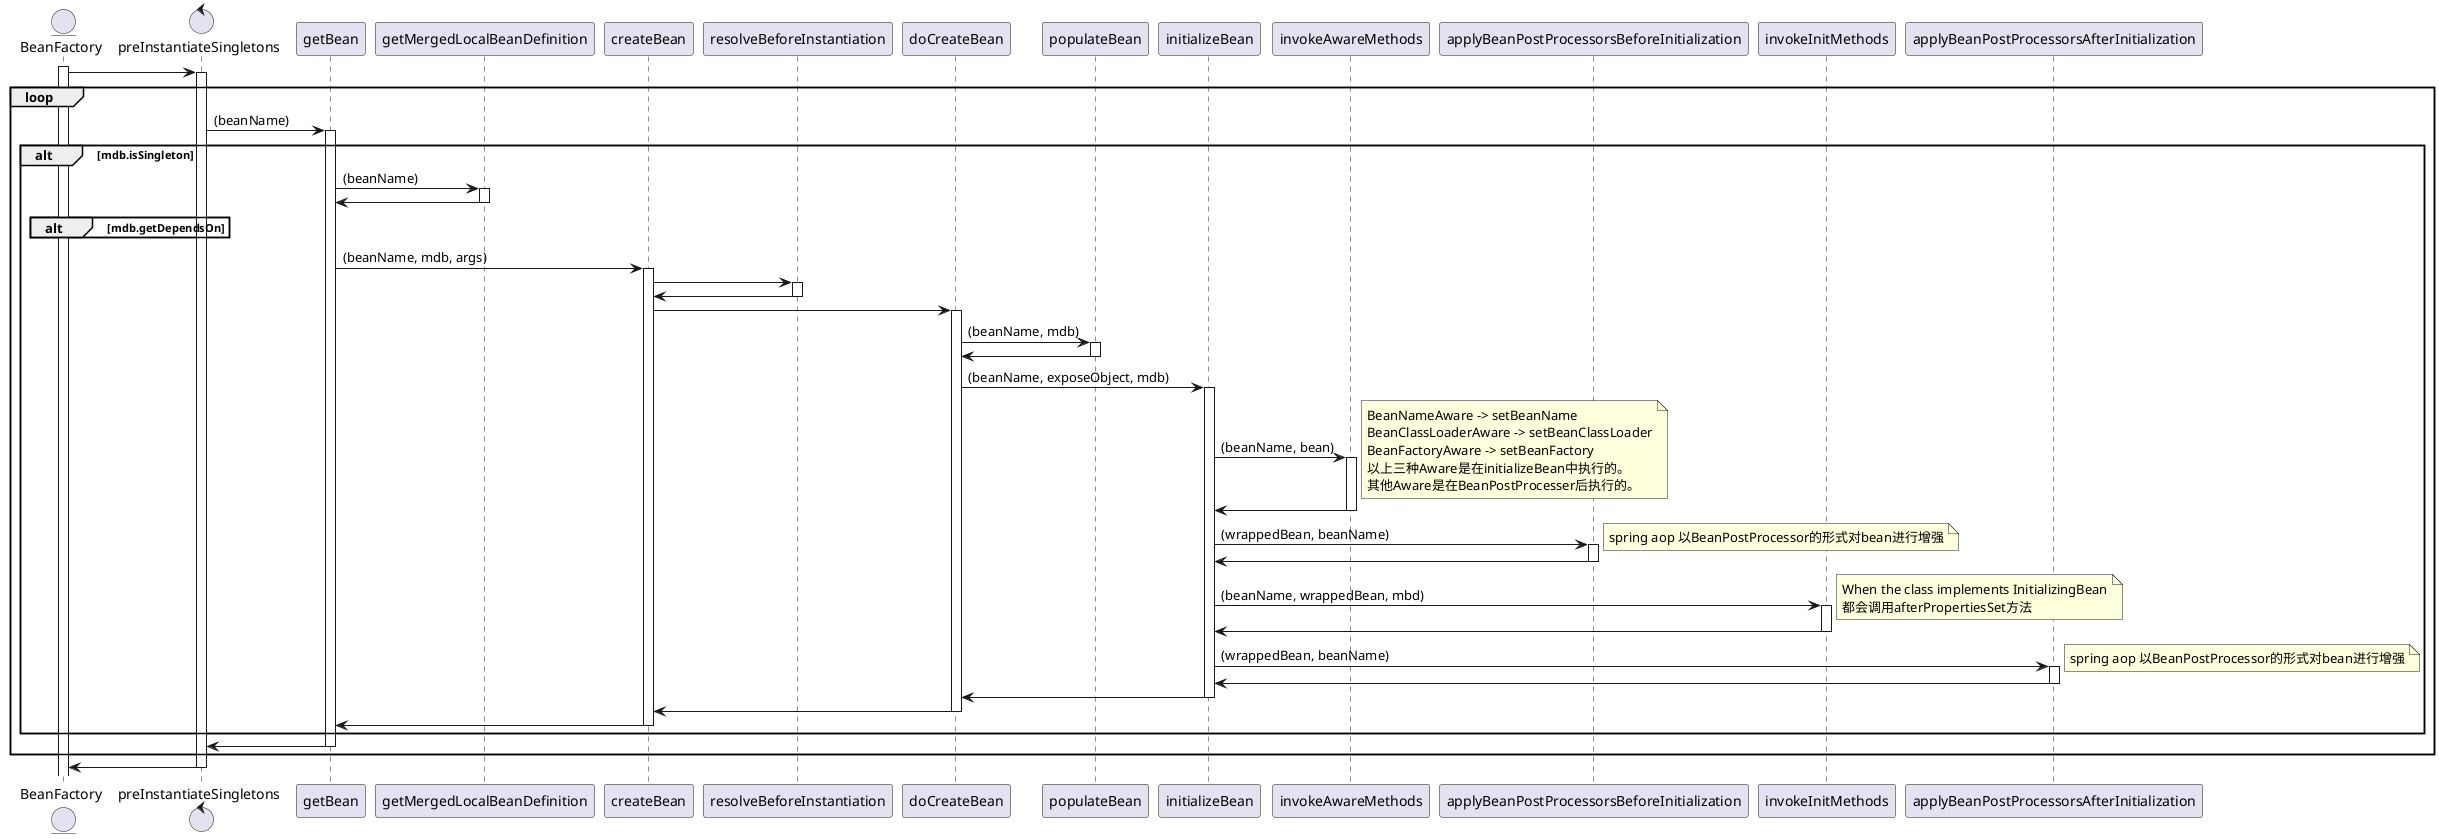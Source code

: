 @startuml flow

entity BeanFactory
control preInstantiateSingletons

activate BeanFactory
BeanFactory -> preInstantiateSingletons
activate preInstantiateSingletons
loop

  preInstantiateSingletons -> getBean: (beanName)
  activate getBean
  alt mdb.isSingleton

    getBean -> getMergedLocalBeanDefinition: (beanName)
    activate getMergedLocalBeanDefinition
    getMergedLocalBeanDefinition -> getBean
    deactivate getMergedLocalBeanDefinition

    alt mdb.getDependsOn

    end
    getBean -> createBean: (beanName, mdb, args)
    activate createBean
    createBean -> resolveBeforeInstantiation
    activate resolveBeforeInstantiation
    resolveBeforeInstantiation -> createBean
    deactivate resolveBeforeInstantiation

    createBean -> doCreateBean
    activate doCreateBean
    doCreateBean -> populateBean: (beanName, mdb)
    activate populateBean
    populateBean -> doCreateBean
    deactivate populateBean

    doCreateBean -> initializeBean: (beanName, exposeObject, mdb)
    activate initializeBean
    initializeBean -> invokeAwareMethods: (beanName, bean)
    note right
      BeanNameAware -> setBeanName
      BeanClassLoaderAware -> setBeanClassLoader
      BeanFactoryAware -> setBeanFactory
      以上三种Aware是在initializeBean中执行的。
      其他Aware是在BeanPostProcesser后执行的。
    end note
    activate invokeAwareMethods
    invokeAwareMethods -> initializeBean
    deactivate invokeAwareMethods

    initializeBean -> applyBeanPostProcessorsBeforeInitialization: (wrappedBean, beanName)
    note right
      spring aop 以BeanPostProcessor的形式对bean进行增强
    end note
    activate applyBeanPostProcessorsBeforeInitialization
    applyBeanPostProcessorsBeforeInitialization -> initializeBean
    deactivate applyBeanPostProcessorsBeforeInitialization

    initializeBean -> invokeInitMethods: (beanName, wrappedBean, mbd)
    note right
      When the class implements InitializingBean
      都会调用afterPropertiesSet方法
    end note
    activate invokeInitMethods
    invokeInitMethods -> initializeBean
    deactivate invokeInitMethods

   initializeBean -> applyBeanPostProcessorsAfterInitialization: (wrappedBean, beanName)
    note right
      spring aop 以BeanPostProcessor的形式对bean进行增强
    end note
    activate applyBeanPostProcessorsAfterInitialization
    applyBeanPostProcessorsAfterInitialization -> initializeBean
    deactivate applyBeanPostProcessorsAfterInitialization


    initializeBean -> doCreateBean
    deactivate initializeBean
    doCreateBean -> createBean
    deactivate doCreateBean
    createBean -> getBean
    deactivate createBean
  end

  getBean -> preInstantiateSingletons
  deactivate getBean

end
preInstantiateSingletons -> BeanFactory
deactivate preInstantiateSingletons

@enduml
